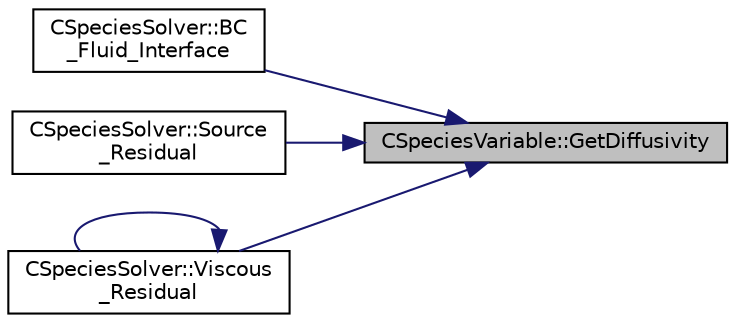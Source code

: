 digraph "CSpeciesVariable::GetDiffusivity"
{
 // LATEX_PDF_SIZE
  edge [fontname="Helvetica",fontsize="10",labelfontname="Helvetica",labelfontsize="10"];
  node [fontname="Helvetica",fontsize="10",shape=record];
  rankdir="RL";
  Node1 [label="CSpeciesVariable::GetDiffusivity",height=0.2,width=0.4,color="black", fillcolor="grey75", style="filled", fontcolor="black",tooltip="Get the value of the mass diffusivity."];
  Node1 -> Node2 [dir="back",color="midnightblue",fontsize="10",style="solid",fontname="Helvetica"];
  Node2 [label="CSpeciesSolver::BC\l_Fluid_Interface",height=0.2,width=0.4,color="black", fillcolor="white", style="filled",URL="$classCSpeciesSolver.html#ab8d9f5313c0f76388b4926f0815d3e1c",tooltip="Impose the fluid interface boundary condition using tranfer data."];
  Node1 -> Node3 [dir="back",color="midnightblue",fontsize="10",style="solid",fontname="Helvetica"];
  Node3 [label="CSpeciesSolver::Source\l_Residual",height=0.2,width=0.4,color="black", fillcolor="white", style="filled",URL="$classCSpeciesSolver.html#a02c01af54949033097952c6562e2ee64",tooltip="Source term computation for axisymmetric flow."];
  Node1 -> Node4 [dir="back",color="midnightblue",fontsize="10",style="solid",fontname="Helvetica"];
  Node4 [label="CSpeciesSolver::Viscous\l_Residual",height=0.2,width=0.4,color="black", fillcolor="white", style="filled",URL="$classCSpeciesSolver.html#a4e3e73b21849c45b2365153f8c0187f5",tooltip="Compute the viscous flux for the turbulent equation at a particular edge."];
  Node4 -> Node4 [dir="back",color="midnightblue",fontsize="10",style="solid",fontname="Helvetica"];
}
